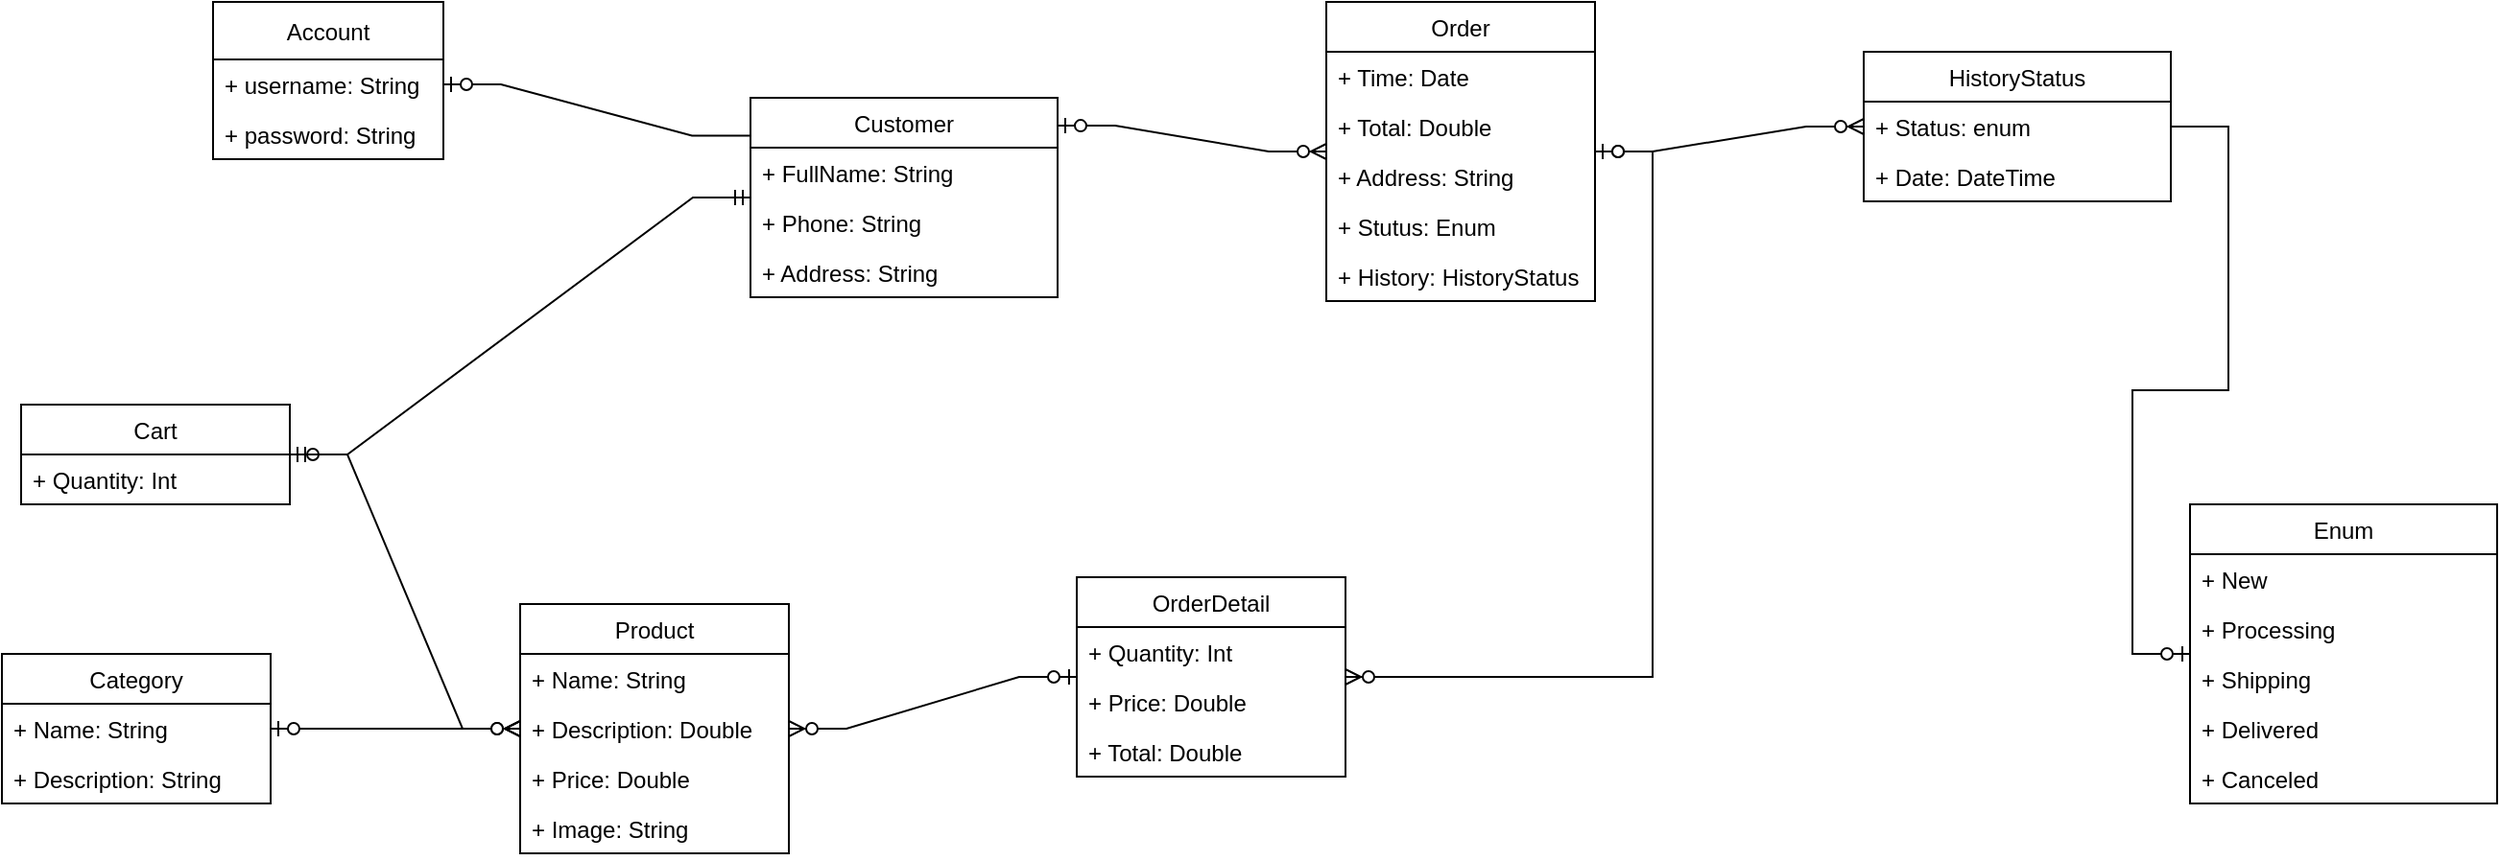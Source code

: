<mxfile version="20.8.23" type="github">
  <diagram name="Trang-1" id="hb8H-oHKi9kYdUg4yuGx">
    <mxGraphModel dx="1431" dy="549" grid="1" gridSize="10" guides="1" tooltips="1" connect="1" arrows="1" fold="1" page="1" pageScale="1" pageWidth="827" pageHeight="1169" math="0" shadow="0">
      <root>
        <mxCell id="0" />
        <mxCell id="1" parent="0" />
        <mxCell id="L0xmg4seuJ0IGc6zBPvJ-1" value="Account" style="swimlane;fontStyle=0;childLayout=stackLayout;horizontal=1;startSize=30;fillColor=none;horizontalStack=0;resizeParent=1;resizeParentMax=0;resizeLast=0;collapsible=1;marginBottom=0;" parent="1" vertex="1">
          <mxGeometry x="120" y="10" width="120" height="82" as="geometry" />
        </mxCell>
        <mxCell id="L0xmg4seuJ0IGc6zBPvJ-2" value="+ username: String" style="text;strokeColor=none;fillColor=none;align=left;verticalAlign=top;spacingLeft=4;spacingRight=4;overflow=hidden;rotatable=0;points=[[0,0.5],[1,0.5]];portConstraint=eastwest;" parent="L0xmg4seuJ0IGc6zBPvJ-1" vertex="1">
          <mxGeometry y="30" width="120" height="26" as="geometry" />
        </mxCell>
        <mxCell id="L0xmg4seuJ0IGc6zBPvJ-3" value="+ password: String" style="text;strokeColor=none;fillColor=none;align=left;verticalAlign=top;spacingLeft=4;spacingRight=4;overflow=hidden;rotatable=0;points=[[0,0.5],[1,0.5]];portConstraint=eastwest;" parent="L0xmg4seuJ0IGc6zBPvJ-1" vertex="1">
          <mxGeometry y="56" width="120" height="26" as="geometry" />
        </mxCell>
        <mxCell id="L0xmg4seuJ0IGc6zBPvJ-12" value="Customer" style="swimlane;fontStyle=0;align=center;verticalAlign=top;childLayout=stackLayout;horizontal=1;startSize=26;horizontalStack=0;resizeParent=1;resizeParentMax=0;resizeLast=0;collapsible=1;marginBottom=0;" parent="1" vertex="1">
          <mxGeometry x="400" y="60" width="160" height="104" as="geometry" />
        </mxCell>
        <mxCell id="L0xmg4seuJ0IGc6zBPvJ-13" value="+ FullName: String" style="text;strokeColor=none;fillColor=none;align=left;verticalAlign=top;spacingLeft=4;spacingRight=4;overflow=hidden;rotatable=0;points=[[0,0.5],[1,0.5]];portConstraint=eastwest;" parent="L0xmg4seuJ0IGc6zBPvJ-12" vertex="1">
          <mxGeometry y="26" width="160" height="26" as="geometry" />
        </mxCell>
        <mxCell id="L0xmg4seuJ0IGc6zBPvJ-17" value="+ Phone: String" style="text;strokeColor=none;fillColor=none;align=left;verticalAlign=top;spacingLeft=4;spacingRight=4;overflow=hidden;rotatable=0;points=[[0,0.5],[1,0.5]];portConstraint=eastwest;" parent="L0xmg4seuJ0IGc6zBPvJ-12" vertex="1">
          <mxGeometry y="52" width="160" height="26" as="geometry" />
        </mxCell>
        <mxCell id="L0xmg4seuJ0IGc6zBPvJ-43" value="+ Address: String" style="text;strokeColor=none;fillColor=none;align=left;verticalAlign=top;spacingLeft=4;spacingRight=4;overflow=hidden;rotatable=0;points=[[0,0.5],[1,0.5]];portConstraint=eastwest;" parent="L0xmg4seuJ0IGc6zBPvJ-12" vertex="1">
          <mxGeometry y="78" width="160" height="26" as="geometry" />
        </mxCell>
        <mxCell id="L0xmg4seuJ0IGc6zBPvJ-22" value="Product" style="swimlane;fontStyle=0;childLayout=stackLayout;horizontal=1;startSize=26;fillColor=none;horizontalStack=0;resizeParent=1;resizeParentMax=0;resizeLast=0;collapsible=1;marginBottom=0;" parent="1" vertex="1">
          <mxGeometry x="280" y="324" width="140" height="130" as="geometry" />
        </mxCell>
        <mxCell id="L0xmg4seuJ0IGc6zBPvJ-23" value="+ Name: String" style="text;strokeColor=none;fillColor=none;align=left;verticalAlign=top;spacingLeft=4;spacingRight=4;overflow=hidden;rotatable=0;points=[[0,0.5],[1,0.5]];portConstraint=eastwest;" parent="L0xmg4seuJ0IGc6zBPvJ-22" vertex="1">
          <mxGeometry y="26" width="140" height="26" as="geometry" />
        </mxCell>
        <mxCell id="L0xmg4seuJ0IGc6zBPvJ-24" value="+ Description: Double" style="text;strokeColor=none;fillColor=none;align=left;verticalAlign=top;spacingLeft=4;spacingRight=4;overflow=hidden;rotatable=0;points=[[0,0.5],[1,0.5]];portConstraint=eastwest;" parent="L0xmg4seuJ0IGc6zBPvJ-22" vertex="1">
          <mxGeometry y="52" width="140" height="26" as="geometry" />
        </mxCell>
        <mxCell id="L0xmg4seuJ0IGc6zBPvJ-25" value="+ Price: Double" style="text;strokeColor=none;fillColor=none;align=left;verticalAlign=top;spacingLeft=4;spacingRight=4;overflow=hidden;rotatable=0;points=[[0,0.5],[1,0.5]];portConstraint=eastwest;" parent="L0xmg4seuJ0IGc6zBPvJ-22" vertex="1">
          <mxGeometry y="78" width="140" height="26" as="geometry" />
        </mxCell>
        <mxCell id="L0xmg4seuJ0IGc6zBPvJ-42" value="+ Image: String" style="text;strokeColor=none;fillColor=none;align=left;verticalAlign=top;spacingLeft=4;spacingRight=4;overflow=hidden;rotatable=0;points=[[0,0.5],[1,0.5]];portConstraint=eastwest;" parent="L0xmg4seuJ0IGc6zBPvJ-22" vertex="1">
          <mxGeometry y="104" width="140" height="26" as="geometry" />
        </mxCell>
        <mxCell id="L0xmg4seuJ0IGc6zBPvJ-26" value="Category" style="swimlane;fontStyle=0;childLayout=stackLayout;horizontal=1;startSize=26;fillColor=none;horizontalStack=0;resizeParent=1;resizeParentMax=0;resizeLast=0;collapsible=1;marginBottom=0;" parent="1" vertex="1">
          <mxGeometry x="10" y="350" width="140" height="78" as="geometry" />
        </mxCell>
        <mxCell id="L0xmg4seuJ0IGc6zBPvJ-27" value="+ Name: String" style="text;strokeColor=none;fillColor=none;align=left;verticalAlign=top;spacingLeft=4;spacingRight=4;overflow=hidden;rotatable=0;points=[[0,0.5],[1,0.5]];portConstraint=eastwest;" parent="L0xmg4seuJ0IGc6zBPvJ-26" vertex="1">
          <mxGeometry y="26" width="140" height="26" as="geometry" />
        </mxCell>
        <mxCell id="L0xmg4seuJ0IGc6zBPvJ-28" value="+ Description: String" style="text;strokeColor=none;fillColor=none;align=left;verticalAlign=top;spacingLeft=4;spacingRight=4;overflow=hidden;rotatable=0;points=[[0,0.5],[1,0.5]];portConstraint=eastwest;" parent="L0xmg4seuJ0IGc6zBPvJ-26" vertex="1">
          <mxGeometry y="52" width="140" height="26" as="geometry" />
        </mxCell>
        <mxCell id="L0xmg4seuJ0IGc6zBPvJ-30" value="Cart" style="swimlane;fontStyle=0;childLayout=stackLayout;horizontal=1;startSize=26;fillColor=none;horizontalStack=0;resizeParent=1;resizeParentMax=0;resizeLast=0;collapsible=1;marginBottom=0;" parent="1" vertex="1">
          <mxGeometry x="20" y="220" width="140" height="52" as="geometry" />
        </mxCell>
        <mxCell id="L0xmg4seuJ0IGc6zBPvJ-31" value="+ Quantity: Int" style="text;strokeColor=none;fillColor=none;align=left;verticalAlign=top;spacingLeft=4;spacingRight=4;overflow=hidden;rotatable=0;points=[[0,0.5],[1,0.5]];portConstraint=eastwest;" parent="L0xmg4seuJ0IGc6zBPvJ-30" vertex="1">
          <mxGeometry y="26" width="140" height="26" as="geometry" />
        </mxCell>
        <mxCell id="L0xmg4seuJ0IGc6zBPvJ-34" value="Order" style="swimlane;fontStyle=0;childLayout=stackLayout;horizontal=1;startSize=26;fillColor=none;horizontalStack=0;resizeParent=1;resizeParentMax=0;resizeLast=0;collapsible=1;marginBottom=0;" parent="1" vertex="1">
          <mxGeometry x="700" y="10" width="140" height="156" as="geometry" />
        </mxCell>
        <mxCell id="L0xmg4seuJ0IGc6zBPvJ-35" value="+ Time: Date" style="text;strokeColor=none;fillColor=none;align=left;verticalAlign=top;spacingLeft=4;spacingRight=4;overflow=hidden;rotatable=0;points=[[0,0.5],[1,0.5]];portConstraint=eastwest;" parent="L0xmg4seuJ0IGc6zBPvJ-34" vertex="1">
          <mxGeometry y="26" width="140" height="26" as="geometry" />
        </mxCell>
        <mxCell id="L0xmg4seuJ0IGc6zBPvJ-36" value="+ Total: Double" style="text;strokeColor=none;fillColor=none;align=left;verticalAlign=top;spacingLeft=4;spacingRight=4;overflow=hidden;rotatable=0;points=[[0,0.5],[1,0.5]];portConstraint=eastwest;" parent="L0xmg4seuJ0IGc6zBPvJ-34" vertex="1">
          <mxGeometry y="52" width="140" height="26" as="geometry" />
        </mxCell>
        <mxCell id="L0xmg4seuJ0IGc6zBPvJ-37" value="+ Address: String" style="text;strokeColor=none;fillColor=none;align=left;verticalAlign=top;spacingLeft=4;spacingRight=4;overflow=hidden;rotatable=0;points=[[0,0.5],[1,0.5]];portConstraint=eastwest;" parent="L0xmg4seuJ0IGc6zBPvJ-34" vertex="1">
          <mxGeometry y="78" width="140" height="26" as="geometry" />
        </mxCell>
        <mxCell id="J5Gvn71jtReAulwepZ1j-1" value="+ Stutus: Enum" style="text;strokeColor=none;fillColor=none;align=left;verticalAlign=top;spacingLeft=4;spacingRight=4;overflow=hidden;rotatable=0;points=[[0,0.5],[1,0.5]];portConstraint=eastwest;" parent="L0xmg4seuJ0IGc6zBPvJ-34" vertex="1">
          <mxGeometry y="104" width="140" height="26" as="geometry" />
        </mxCell>
        <mxCell id="f50npZ0Ie0erexzQDlFH-1" value="+ History: HistoryStatus" style="text;strokeColor=none;fillColor=none;align=left;verticalAlign=top;spacingLeft=4;spacingRight=4;overflow=hidden;rotatable=0;points=[[0,0.5],[1,0.5]];portConstraint=eastwest;" vertex="1" parent="L0xmg4seuJ0IGc6zBPvJ-34">
          <mxGeometry y="130" width="140" height="26" as="geometry" />
        </mxCell>
        <mxCell id="L0xmg4seuJ0IGc6zBPvJ-38" value="OrderDetail" style="swimlane;fontStyle=0;childLayout=stackLayout;horizontal=1;startSize=26;fillColor=none;horizontalStack=0;resizeParent=1;resizeParentMax=0;resizeLast=0;collapsible=1;marginBottom=0;" parent="1" vertex="1">
          <mxGeometry x="570" y="310" width="140" height="104" as="geometry" />
        </mxCell>
        <mxCell id="L0xmg4seuJ0IGc6zBPvJ-39" value="+ Quantity: Int" style="text;strokeColor=none;fillColor=none;align=left;verticalAlign=top;spacingLeft=4;spacingRight=4;overflow=hidden;rotatable=0;points=[[0,0.5],[1,0.5]];portConstraint=eastwest;" parent="L0xmg4seuJ0IGc6zBPvJ-38" vertex="1">
          <mxGeometry y="26" width="140" height="26" as="geometry" />
        </mxCell>
        <mxCell id="L0xmg4seuJ0IGc6zBPvJ-40" value="+ Price: Double" style="text;strokeColor=none;fillColor=none;align=left;verticalAlign=top;spacingLeft=4;spacingRight=4;overflow=hidden;rotatable=0;points=[[0,0.5],[1,0.5]];portConstraint=eastwest;" parent="L0xmg4seuJ0IGc6zBPvJ-38" vertex="1">
          <mxGeometry y="52" width="140" height="26" as="geometry" />
        </mxCell>
        <mxCell id="L0xmg4seuJ0IGc6zBPvJ-41" value="+ Total: Double" style="text;strokeColor=none;fillColor=none;align=left;verticalAlign=top;spacingLeft=4;spacingRight=4;overflow=hidden;rotatable=0;points=[[0,0.5],[1,0.5]];portConstraint=eastwest;" parent="L0xmg4seuJ0IGc6zBPvJ-38" vertex="1">
          <mxGeometry y="78" width="140" height="26" as="geometry" />
        </mxCell>
        <mxCell id="L0xmg4seuJ0IGc6zBPvJ-44" value="" style="edgeStyle=entityRelationEdgeStyle;fontSize=12;html=1;endArrow=ERzeroToOne;endFill=1;rounded=0;exitX=-0.003;exitY=0.19;exitDx=0;exitDy=0;exitPerimeter=0;" parent="1" source="L0xmg4seuJ0IGc6zBPvJ-12" target="L0xmg4seuJ0IGc6zBPvJ-2" edge="1">
          <mxGeometry width="100" height="100" relative="1" as="geometry">
            <mxPoint x="280" y="60" as="sourcePoint" />
            <mxPoint x="460" y="190" as="targetPoint" />
          </mxGeometry>
        </mxCell>
        <mxCell id="L0xmg4seuJ0IGc6zBPvJ-47" value="" style="edgeStyle=entityRelationEdgeStyle;fontSize=12;html=1;endArrow=ERzeroToMany;startArrow=ERzeroToOne;rounded=0;exitX=1;exitY=0.14;exitDx=0;exitDy=0;exitPerimeter=0;" parent="1" source="L0xmg4seuJ0IGc6zBPvJ-12" target="L0xmg4seuJ0IGc6zBPvJ-34" edge="1">
          <mxGeometry width="100" height="100" relative="1" as="geometry">
            <mxPoint x="350" y="272" as="sourcePoint" />
            <mxPoint x="450" y="172" as="targetPoint" />
          </mxGeometry>
        </mxCell>
        <mxCell id="L0xmg4seuJ0IGc6zBPvJ-48" value="" style="edgeStyle=entityRelationEdgeStyle;fontSize=12;html=1;endArrow=ERzeroToMany;startArrow=ERzeroToOne;rounded=0;" parent="1" source="L0xmg4seuJ0IGc6zBPvJ-34" target="L0xmg4seuJ0IGc6zBPvJ-38" edge="1">
          <mxGeometry width="100" height="100" relative="1" as="geometry">
            <mxPoint x="544" y="51" as="sourcePoint" />
            <mxPoint x="730" y="112" as="targetPoint" />
          </mxGeometry>
        </mxCell>
        <mxCell id="L0xmg4seuJ0IGc6zBPvJ-49" value="" style="edgeStyle=entityRelationEdgeStyle;fontSize=12;html=1;endArrow=ERzeroToMany;startArrow=ERzeroToOne;rounded=0;" parent="1" source="L0xmg4seuJ0IGc6zBPvJ-26" target="L0xmg4seuJ0IGc6zBPvJ-22" edge="1">
          <mxGeometry width="100" height="100" relative="1" as="geometry">
            <mxPoint x="440" y="250" as="sourcePoint" />
            <mxPoint x="600" y="260" as="targetPoint" />
          </mxGeometry>
        </mxCell>
        <mxCell id="L0xmg4seuJ0IGc6zBPvJ-50" value="" style="edgeStyle=entityRelationEdgeStyle;fontSize=12;html=1;endArrow=ERzeroToMany;startArrow=ERzeroToOne;rounded=0;" parent="1" source="L0xmg4seuJ0IGc6zBPvJ-38" target="L0xmg4seuJ0IGc6zBPvJ-22" edge="1">
          <mxGeometry width="100" height="100" relative="1" as="geometry">
            <mxPoint x="600" y="220" as="sourcePoint" />
            <mxPoint x="840" y="240" as="targetPoint" />
          </mxGeometry>
        </mxCell>
        <mxCell id="L0xmg4seuJ0IGc6zBPvJ-51" value="" style="edgeStyle=entityRelationEdgeStyle;fontSize=12;html=1;endArrow=ERzeroToMany;startArrow=ERzeroToOne;rounded=0;" parent="1" source="L0xmg4seuJ0IGc6zBPvJ-30" target="L0xmg4seuJ0IGc6zBPvJ-22" edge="1">
          <mxGeometry width="100" height="100" relative="1" as="geometry">
            <mxPoint x="160" y="399" as="sourcePoint" />
            <mxPoint x="290" y="399" as="targetPoint" />
          </mxGeometry>
        </mxCell>
        <mxCell id="Hh30eOg_fe-P5wjX0t9S-1" value="" style="edgeStyle=entityRelationEdgeStyle;fontSize=12;html=1;endArrow=ERmandOne;startArrow=ERmandOne;rounded=0;" parent="1" source="L0xmg4seuJ0IGc6zBPvJ-30" target="L0xmg4seuJ0IGc6zBPvJ-12" edge="1">
          <mxGeometry width="100" height="100" relative="1" as="geometry">
            <mxPoint x="490" y="340" as="sourcePoint" />
            <mxPoint x="590" y="240" as="targetPoint" />
          </mxGeometry>
        </mxCell>
        <mxCell id="f50npZ0Ie0erexzQDlFH-2" value="HistoryStatus" style="swimlane;fontStyle=0;align=center;verticalAlign=top;childLayout=stackLayout;horizontal=1;startSize=26;horizontalStack=0;resizeParent=1;resizeParentMax=0;resizeLast=0;collapsible=1;marginBottom=0;" vertex="1" parent="1">
          <mxGeometry x="980" y="36" width="160" height="78" as="geometry" />
        </mxCell>
        <mxCell id="f50npZ0Ie0erexzQDlFH-3" value="+ Status: enum" style="text;strokeColor=none;fillColor=none;align=left;verticalAlign=top;spacingLeft=4;spacingRight=4;overflow=hidden;rotatable=0;points=[[0,0.5],[1,0.5]];portConstraint=eastwest;" vertex="1" parent="f50npZ0Ie0erexzQDlFH-2">
          <mxGeometry y="26" width="160" height="26" as="geometry" />
        </mxCell>
        <mxCell id="f50npZ0Ie0erexzQDlFH-4" value="+ Date: DateTime" style="text;strokeColor=none;fillColor=none;align=left;verticalAlign=top;spacingLeft=4;spacingRight=4;overflow=hidden;rotatable=0;points=[[0,0.5],[1,0.5]];portConstraint=eastwest;" vertex="1" parent="f50npZ0Ie0erexzQDlFH-2">
          <mxGeometry y="52" width="160" height="26" as="geometry" />
        </mxCell>
        <mxCell id="f50npZ0Ie0erexzQDlFH-6" value="" style="edgeStyle=entityRelationEdgeStyle;fontSize=12;html=1;endArrow=ERzeroToMany;startArrow=ERzeroToOne;rounded=0;" edge="1" parent="1" source="L0xmg4seuJ0IGc6zBPvJ-34" target="f50npZ0Ie0erexzQDlFH-2">
          <mxGeometry width="100" height="100" relative="1" as="geometry">
            <mxPoint x="570" y="85" as="sourcePoint" />
            <mxPoint x="1130" y="170" as="targetPoint" />
          </mxGeometry>
        </mxCell>
        <mxCell id="f50npZ0Ie0erexzQDlFH-7" value="Enum" style="swimlane;fontStyle=0;align=center;verticalAlign=top;childLayout=stackLayout;horizontal=1;startSize=26;horizontalStack=0;resizeParent=1;resizeParentMax=0;resizeLast=0;collapsible=1;marginBottom=0;" vertex="1" parent="1">
          <mxGeometry x="1150" y="272" width="160" height="156" as="geometry" />
        </mxCell>
        <mxCell id="f50npZ0Ie0erexzQDlFH-8" value="+ New" style="text;strokeColor=none;fillColor=none;align=left;verticalAlign=top;spacingLeft=4;spacingRight=4;overflow=hidden;rotatable=0;points=[[0,0.5],[1,0.5]];portConstraint=eastwest;" vertex="1" parent="f50npZ0Ie0erexzQDlFH-7">
          <mxGeometry y="26" width="160" height="26" as="geometry" />
        </mxCell>
        <mxCell id="f50npZ0Ie0erexzQDlFH-9" value="+ Processing" style="text;strokeColor=none;fillColor=none;align=left;verticalAlign=top;spacingLeft=4;spacingRight=4;overflow=hidden;rotatable=0;points=[[0,0.5],[1,0.5]];portConstraint=eastwest;" vertex="1" parent="f50npZ0Ie0erexzQDlFH-7">
          <mxGeometry y="52" width="160" height="26" as="geometry" />
        </mxCell>
        <mxCell id="f50npZ0Ie0erexzQDlFH-10" value="+ Shipping" style="text;strokeColor=none;fillColor=none;align=left;verticalAlign=top;spacingLeft=4;spacingRight=4;overflow=hidden;rotatable=0;points=[[0,0.5],[1,0.5]];portConstraint=eastwest;" vertex="1" parent="f50npZ0Ie0erexzQDlFH-7">
          <mxGeometry y="78" width="160" height="26" as="geometry" />
        </mxCell>
        <mxCell id="f50npZ0Ie0erexzQDlFH-11" value="+ Delivered" style="text;strokeColor=none;fillColor=none;align=left;verticalAlign=top;spacingLeft=4;spacingRight=4;overflow=hidden;rotatable=0;points=[[0,0.5],[1,0.5]];portConstraint=eastwest;" vertex="1" parent="f50npZ0Ie0erexzQDlFH-7">
          <mxGeometry y="104" width="160" height="26" as="geometry" />
        </mxCell>
        <mxCell id="f50npZ0Ie0erexzQDlFH-12" value="+ Canceled" style="text;strokeColor=none;fillColor=none;align=left;verticalAlign=top;spacingLeft=4;spacingRight=4;overflow=hidden;rotatable=0;points=[[0,0.5],[1,0.5]];portConstraint=eastwest;" vertex="1" parent="f50npZ0Ie0erexzQDlFH-7">
          <mxGeometry y="130" width="160" height="26" as="geometry" />
        </mxCell>
        <mxCell id="f50npZ0Ie0erexzQDlFH-13" value="" style="edgeStyle=entityRelationEdgeStyle;fontSize=12;html=1;endArrow=ERzeroToOne;endFill=1;rounded=0;" edge="1" parent="1" source="f50npZ0Ie0erexzQDlFH-2" target="f50npZ0Ie0erexzQDlFH-7">
          <mxGeometry width="100" height="100" relative="1" as="geometry">
            <mxPoint x="410" y="90" as="sourcePoint" />
            <mxPoint x="250" y="63" as="targetPoint" />
          </mxGeometry>
        </mxCell>
      </root>
    </mxGraphModel>
  </diagram>
</mxfile>
